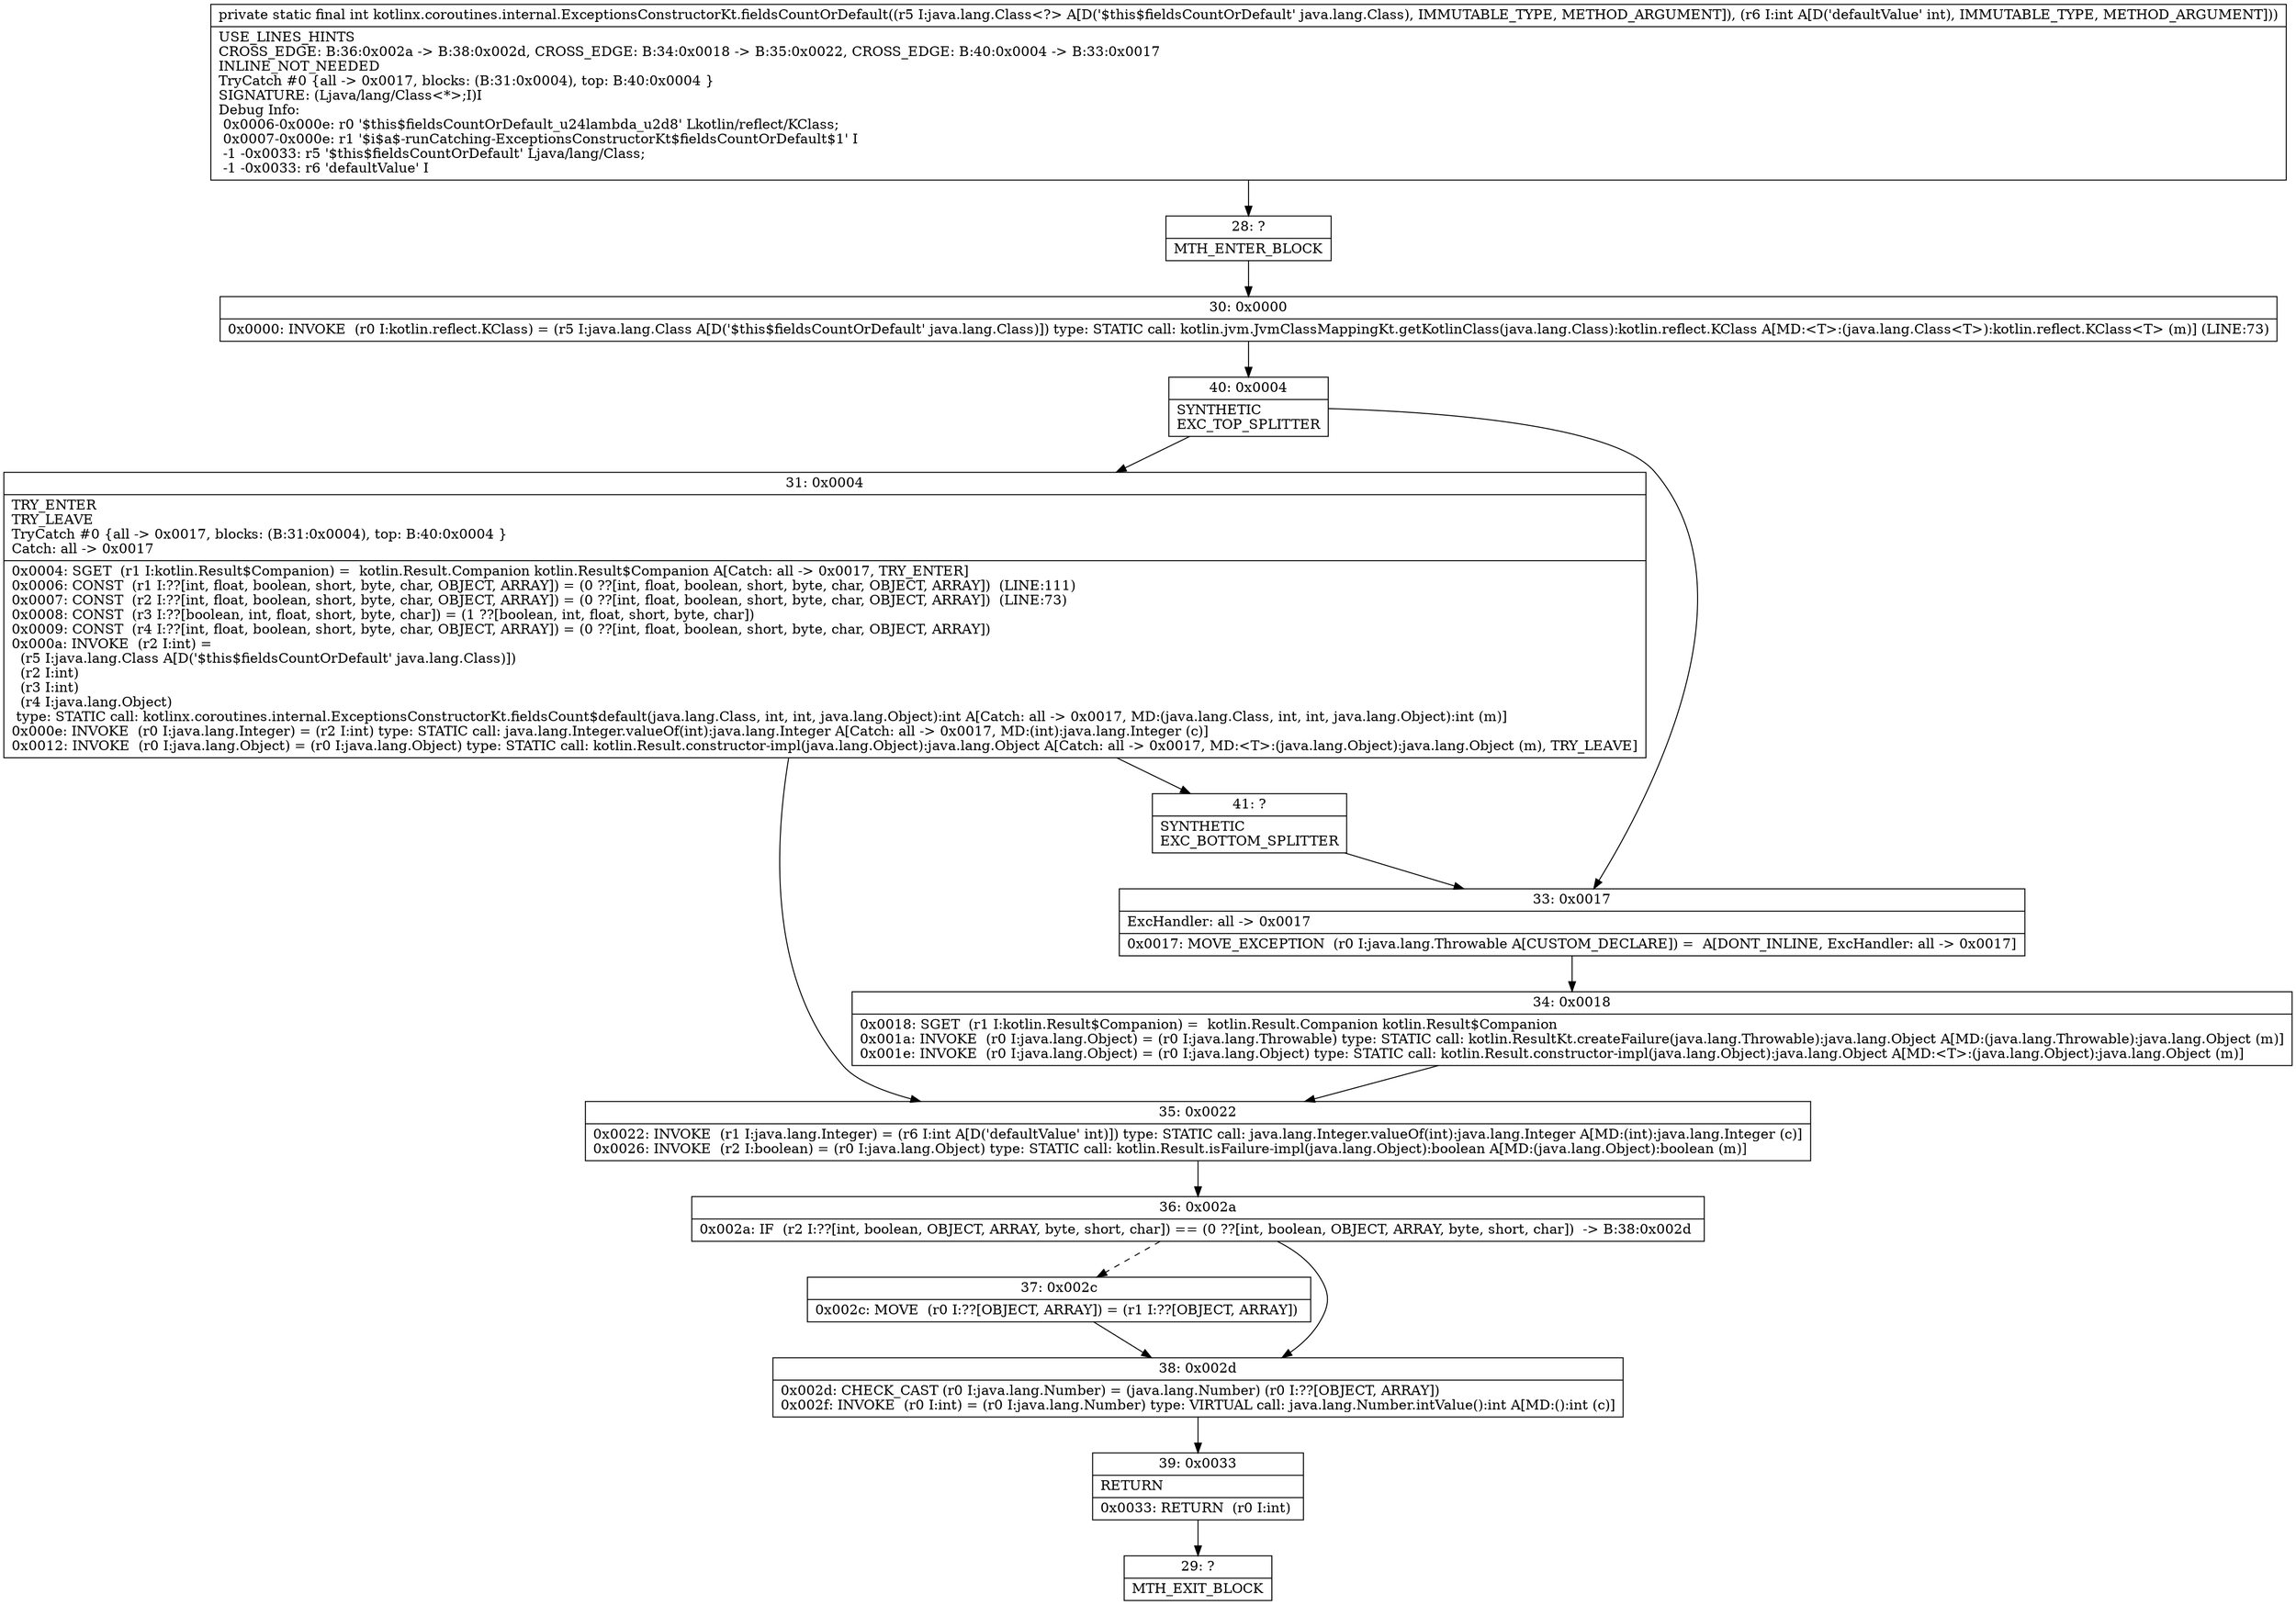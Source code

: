 digraph "CFG forkotlinx.coroutines.internal.ExceptionsConstructorKt.fieldsCountOrDefault(Ljava\/lang\/Class;I)I" {
Node_28 [shape=record,label="{28\:\ ?|MTH_ENTER_BLOCK\l}"];
Node_30 [shape=record,label="{30\:\ 0x0000|0x0000: INVOKE  (r0 I:kotlin.reflect.KClass) = (r5 I:java.lang.Class A[D('$this$fieldsCountOrDefault' java.lang.Class)]) type: STATIC call: kotlin.jvm.JvmClassMappingKt.getKotlinClass(java.lang.Class):kotlin.reflect.KClass A[MD:\<T\>:(java.lang.Class\<T\>):kotlin.reflect.KClass\<T\> (m)] (LINE:73)\l}"];
Node_40 [shape=record,label="{40\:\ 0x0004|SYNTHETIC\lEXC_TOP_SPLITTER\l}"];
Node_31 [shape=record,label="{31\:\ 0x0004|TRY_ENTER\lTRY_LEAVE\lTryCatch #0 \{all \-\> 0x0017, blocks: (B:31:0x0004), top: B:40:0x0004 \}\lCatch: all \-\> 0x0017\l|0x0004: SGET  (r1 I:kotlin.Result$Companion) =  kotlin.Result.Companion kotlin.Result$Companion A[Catch: all \-\> 0x0017, TRY_ENTER]\l0x0006: CONST  (r1 I:??[int, float, boolean, short, byte, char, OBJECT, ARRAY]) = (0 ??[int, float, boolean, short, byte, char, OBJECT, ARRAY])  (LINE:111)\l0x0007: CONST  (r2 I:??[int, float, boolean, short, byte, char, OBJECT, ARRAY]) = (0 ??[int, float, boolean, short, byte, char, OBJECT, ARRAY])  (LINE:73)\l0x0008: CONST  (r3 I:??[boolean, int, float, short, byte, char]) = (1 ??[boolean, int, float, short, byte, char]) \l0x0009: CONST  (r4 I:??[int, float, boolean, short, byte, char, OBJECT, ARRAY]) = (0 ??[int, float, boolean, short, byte, char, OBJECT, ARRAY]) \l0x000a: INVOKE  (r2 I:int) = \l  (r5 I:java.lang.Class A[D('$this$fieldsCountOrDefault' java.lang.Class)])\l  (r2 I:int)\l  (r3 I:int)\l  (r4 I:java.lang.Object)\l type: STATIC call: kotlinx.coroutines.internal.ExceptionsConstructorKt.fieldsCount$default(java.lang.Class, int, int, java.lang.Object):int A[Catch: all \-\> 0x0017, MD:(java.lang.Class, int, int, java.lang.Object):int (m)]\l0x000e: INVOKE  (r0 I:java.lang.Integer) = (r2 I:int) type: STATIC call: java.lang.Integer.valueOf(int):java.lang.Integer A[Catch: all \-\> 0x0017, MD:(int):java.lang.Integer (c)]\l0x0012: INVOKE  (r0 I:java.lang.Object) = (r0 I:java.lang.Object) type: STATIC call: kotlin.Result.constructor\-impl(java.lang.Object):java.lang.Object A[Catch: all \-\> 0x0017, MD:\<T\>:(java.lang.Object):java.lang.Object (m), TRY_LEAVE]\l}"];
Node_35 [shape=record,label="{35\:\ 0x0022|0x0022: INVOKE  (r1 I:java.lang.Integer) = (r6 I:int A[D('defaultValue' int)]) type: STATIC call: java.lang.Integer.valueOf(int):java.lang.Integer A[MD:(int):java.lang.Integer (c)]\l0x0026: INVOKE  (r2 I:boolean) = (r0 I:java.lang.Object) type: STATIC call: kotlin.Result.isFailure\-impl(java.lang.Object):boolean A[MD:(java.lang.Object):boolean (m)]\l}"];
Node_36 [shape=record,label="{36\:\ 0x002a|0x002a: IF  (r2 I:??[int, boolean, OBJECT, ARRAY, byte, short, char]) == (0 ??[int, boolean, OBJECT, ARRAY, byte, short, char])  \-\> B:38:0x002d \l}"];
Node_37 [shape=record,label="{37\:\ 0x002c|0x002c: MOVE  (r0 I:??[OBJECT, ARRAY]) = (r1 I:??[OBJECT, ARRAY]) \l}"];
Node_38 [shape=record,label="{38\:\ 0x002d|0x002d: CHECK_CAST (r0 I:java.lang.Number) = (java.lang.Number) (r0 I:??[OBJECT, ARRAY]) \l0x002f: INVOKE  (r0 I:int) = (r0 I:java.lang.Number) type: VIRTUAL call: java.lang.Number.intValue():int A[MD:():int (c)]\l}"];
Node_39 [shape=record,label="{39\:\ 0x0033|RETURN\l|0x0033: RETURN  (r0 I:int) \l}"];
Node_29 [shape=record,label="{29\:\ ?|MTH_EXIT_BLOCK\l}"];
Node_41 [shape=record,label="{41\:\ ?|SYNTHETIC\lEXC_BOTTOM_SPLITTER\l}"];
Node_33 [shape=record,label="{33\:\ 0x0017|ExcHandler: all \-\> 0x0017\l|0x0017: MOVE_EXCEPTION  (r0 I:java.lang.Throwable A[CUSTOM_DECLARE]) =  A[DONT_INLINE, ExcHandler: all \-\> 0x0017]\l}"];
Node_34 [shape=record,label="{34\:\ 0x0018|0x0018: SGET  (r1 I:kotlin.Result$Companion) =  kotlin.Result.Companion kotlin.Result$Companion \l0x001a: INVOKE  (r0 I:java.lang.Object) = (r0 I:java.lang.Throwable) type: STATIC call: kotlin.ResultKt.createFailure(java.lang.Throwable):java.lang.Object A[MD:(java.lang.Throwable):java.lang.Object (m)]\l0x001e: INVOKE  (r0 I:java.lang.Object) = (r0 I:java.lang.Object) type: STATIC call: kotlin.Result.constructor\-impl(java.lang.Object):java.lang.Object A[MD:\<T\>:(java.lang.Object):java.lang.Object (m)]\l}"];
MethodNode[shape=record,label="{private static final int kotlinx.coroutines.internal.ExceptionsConstructorKt.fieldsCountOrDefault((r5 I:java.lang.Class\<?\> A[D('$this$fieldsCountOrDefault' java.lang.Class), IMMUTABLE_TYPE, METHOD_ARGUMENT]), (r6 I:int A[D('defaultValue' int), IMMUTABLE_TYPE, METHOD_ARGUMENT]))  | USE_LINES_HINTS\lCROSS_EDGE: B:36:0x002a \-\> B:38:0x002d, CROSS_EDGE: B:34:0x0018 \-\> B:35:0x0022, CROSS_EDGE: B:40:0x0004 \-\> B:33:0x0017\lINLINE_NOT_NEEDED\lTryCatch #0 \{all \-\> 0x0017, blocks: (B:31:0x0004), top: B:40:0x0004 \}\lSIGNATURE: (Ljava\/lang\/Class\<*\>;I)I\lDebug Info:\l  0x0006\-0x000e: r0 '$this$fieldsCountOrDefault_u24lambda_u2d8' Lkotlin\/reflect\/KClass;\l  0x0007\-0x000e: r1 '$i$a$\-runCatching\-ExceptionsConstructorKt$fieldsCountOrDefault$1' I\l  \-1 \-0x0033: r5 '$this$fieldsCountOrDefault' Ljava\/lang\/Class;\l  \-1 \-0x0033: r6 'defaultValue' I\l}"];
MethodNode -> Node_28;Node_28 -> Node_30;
Node_30 -> Node_40;
Node_40 -> Node_31;
Node_40 -> Node_33;
Node_31 -> Node_35;
Node_31 -> Node_41;
Node_35 -> Node_36;
Node_36 -> Node_37[style=dashed];
Node_36 -> Node_38;
Node_37 -> Node_38;
Node_38 -> Node_39;
Node_39 -> Node_29;
Node_41 -> Node_33;
Node_33 -> Node_34;
Node_34 -> Node_35;
}


